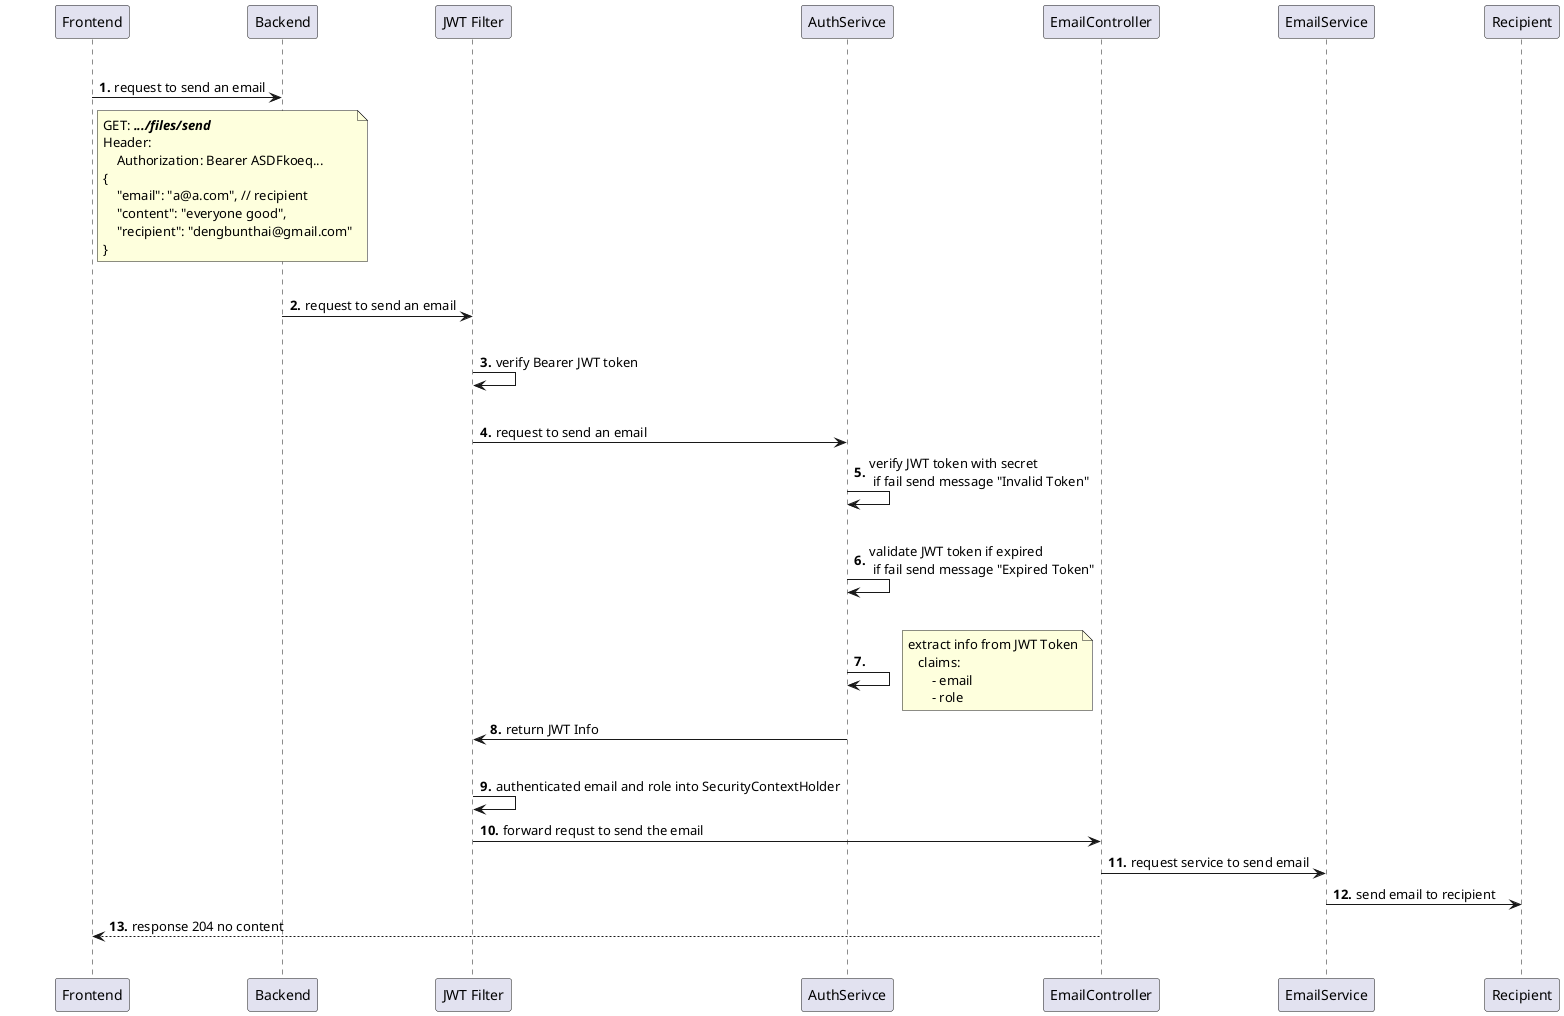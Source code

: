 @startuml

    participant Frontend as front
    participant Backend as back
    participant "JWT Filter" as filter
    participant AuthSerivce as auth
    participant EmailController as controller
    participant EmailService as service

    skinparam participant {
        padding 50
    }

    |||
    autonumber  "<b>0."
    front -> back: request to send an email
    note right front
        GET: **//.../files/send//**
        Header: 
            Authorization: Bearer ASDFkoeq...
        {
            "email": "a@a.com", // recipient
            "content": "everyone good",
            "recipient": "dengbunthai@gmail.com"
        }
    end note
    |||
    back -> filter: request to send an email
    |||
    filter -> filter: verify Bearer JWT token
    |||
    filter -> auth: request to send an email
    auth -> auth: verify JWT token with secret \n if fail send message "Invalid Token"
    |||
    auth -> auth: validate JWT token if expired \n if fail send message "Expired Token"
    |||
    auth -> auth: 
    note right
     extract info from JWT Token
        claims:
            - email
            - role
    end note
    auth -> filter: return JWT Info
    |||
    filter -> filter: authenticated email and role into SecurityContextHolder
    filter -> controller: forward requst to send the email
    controller -> service: request service to send email
    service -> Recipient: send email to recipient


    controller --> front: response 204 no content
    
|||


@enduml